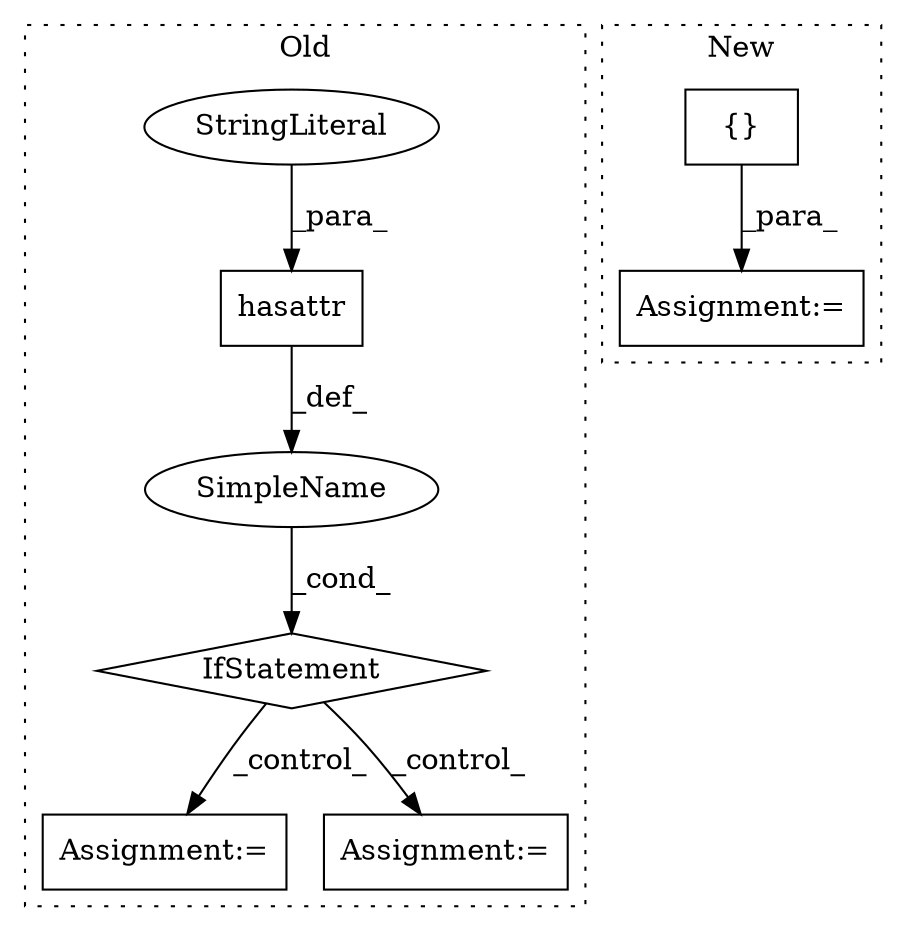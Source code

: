 digraph G {
subgraph cluster0 {
1 [label="hasattr" a="32" s="4028,4061" l="8,1" shape="box"];
3 [label="StringLiteral" a="45" s="4044" l="17" shape="ellipse"];
4 [label="IfStatement" a="25" s="4024,4062" l="4,2" shape="diamond"];
5 [label="Assignment:=" a="7" s="4074,4173" l="61,2" shape="box"];
6 [label="SimpleName" a="42" s="" l="" shape="ellipse"];
8 [label="Assignment:=" a="7" s="4338" l="1" shape="box"];
label = "Old";
style="dotted";
}
subgraph cluster1 {
2 [label="{}" a="4" s="5289" l="2" shape="box"];
7 [label="Assignment:=" a="7" s="5239" l="1" shape="box"];
label = "New";
style="dotted";
}
1 -> 6 [label="_def_"];
2 -> 7 [label="_para_"];
3 -> 1 [label="_para_"];
4 -> 5 [label="_control_"];
4 -> 8 [label="_control_"];
6 -> 4 [label="_cond_"];
}